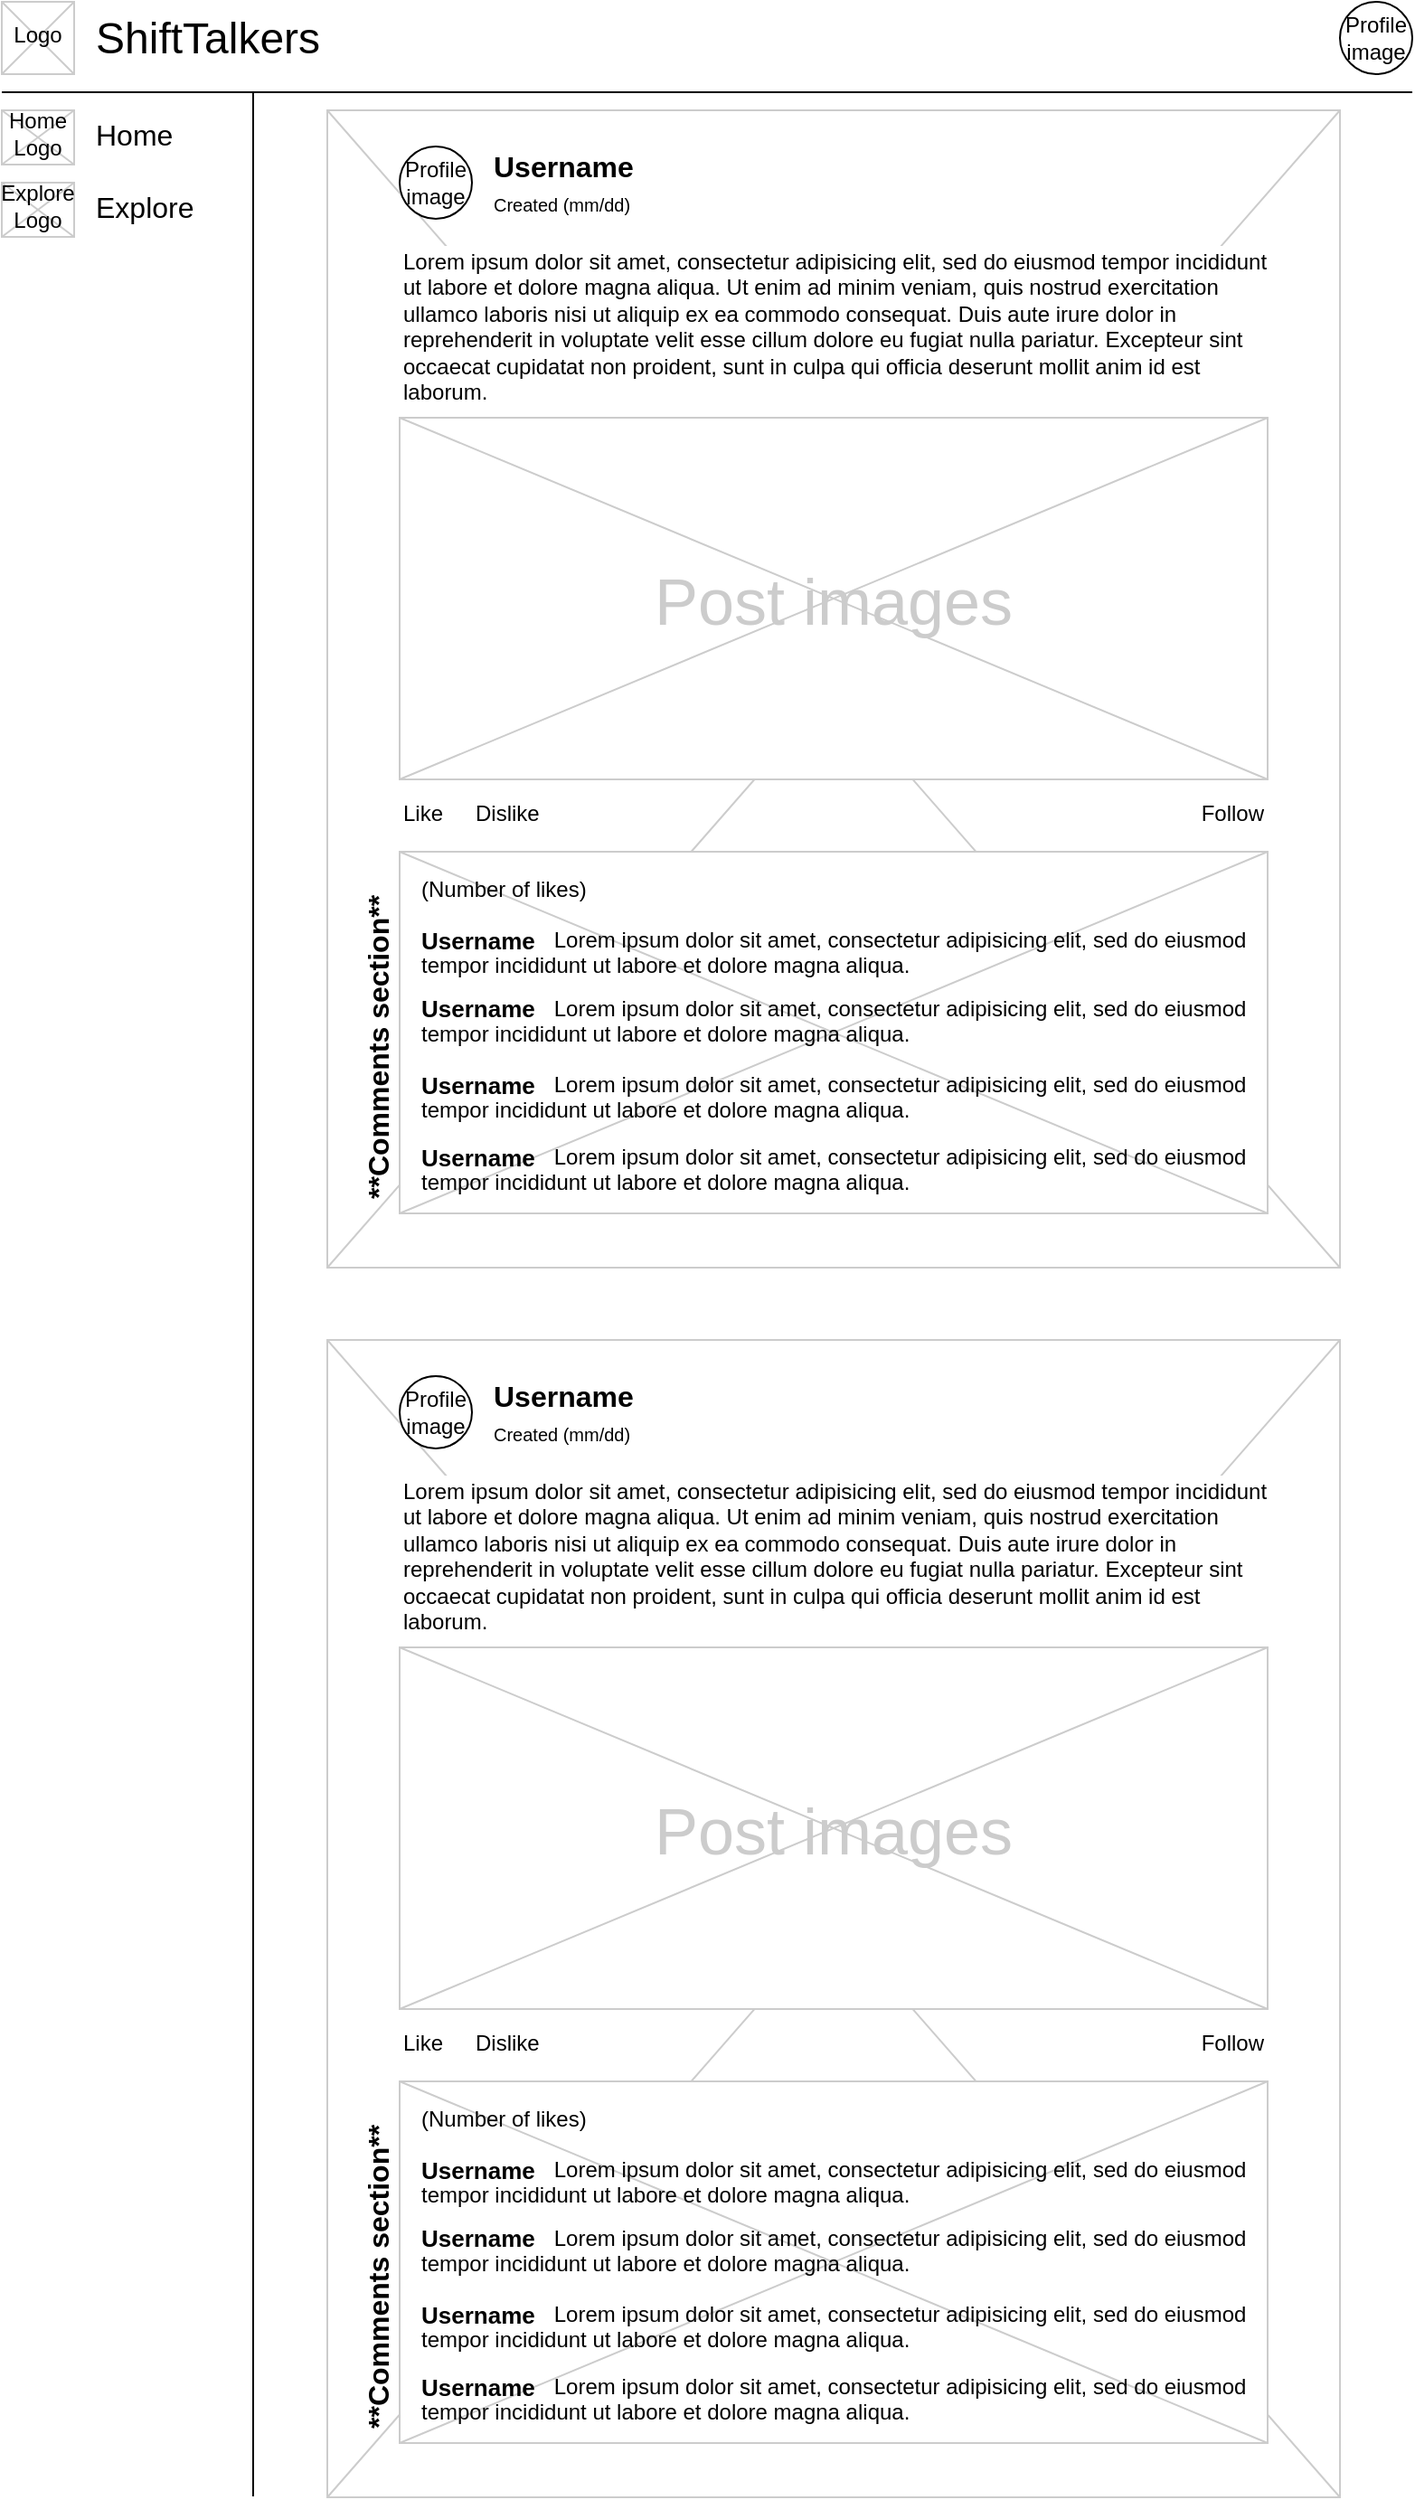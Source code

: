 <mxfile version="22.0.2" type="github" pages="2">
  <diagram name="Homepage" id="f1b7ffb7-ca1e-a977-7cf5-a751b3c06c05">
    <mxGraphModel dx="1434" dy="800" grid="1" gridSize="10" guides="1" tooltips="1" connect="1" arrows="1" fold="1" page="1" pageScale="1" pageWidth="826" pageHeight="1169" background="none" math="0" shadow="0">
      <root>
        <mxCell id="0" />
        <mxCell id="1" parent="0" />
        <mxCell id="13" value="" style="verticalLabelPosition=bottom;verticalAlign=top;strokeWidth=1;shape=mxgraph.mockup.graphics.iconGrid;strokeColor=#CCCCCC;gridSize=1,1;movable=1;resizable=1;rotatable=1;deletable=1;editable=1;locked=0;connectable=1;" parent="1" vertex="1">
          <mxGeometry x="200" y="80" width="560" height="640" as="geometry" />
        </mxCell>
        <mxCell id="2" value="ShiftTalkers" style="text;spacingTop=-5;fontSize=24;fontStyle=0;align=left;verticalAlign=middle;" parent="1" vertex="1">
          <mxGeometry x="70" y="20" width="170" height="40" as="geometry" />
        </mxCell>
        <mxCell id="3" value="" style="line;strokeWidth=1" parent="1" vertex="1">
          <mxGeometry x="20" y="60" width="780" height="20" as="geometry" />
        </mxCell>
        <mxCell id="4" value="" style="line;strokeWidth=1;rotation=90;" parent="1" vertex="1">
          <mxGeometry x="-505.5" y="722.5" width="1329" height="25" as="geometry" />
        </mxCell>
        <mxCell id="5" value="Home" style="text;spacingTop=-5;align=left;verticalAlign=middle;fontSize=16;" parent="1" vertex="1">
          <mxGeometry x="70" y="80" width="80" height="30" as="geometry" />
        </mxCell>
        <mxCell id="9" value="Lorem ipsum dolor sit amet, consectetur adipisicing elit, sed do eiusmod tempor incididunt ut labore et dolore magna aliqua. Ut enim ad minim veniam, quis nostrud exercitation ullamco laboris nisi ut aliquip ex ea commodo consequat. Duis aute irure dolor in reprehenderit in voluptate velit esse cillum dolore eu fugiat nulla pariatur. Excepteur sint occaecat cupidatat non proident, sunt in culpa qui officia deserunt mollit anim id est laborum.&lt;br style=&quot;font-size: 12px;&quot;&gt;" style="text;spacingTop=-5;whiteSpace=wrap;align=left;html=1;fillColor=default;gradientColor=none;labelBorderColor=none;fontSize=12;" parent="1" vertex="1">
          <mxGeometry x="240" y="155" width="480" height="95" as="geometry" />
        </mxCell>
        <mxCell id="20" value="" style="verticalLabelPosition=bottom;verticalAlign=top;strokeWidth=1;shape=mxgraph.mockup.graphics.iconGrid;strokeColor=#CCCCCC;gridSize=1,1;" parent="1" vertex="1">
          <mxGeometry x="20" y="20" width="40" height="40" as="geometry" />
        </mxCell>
        <mxCell id="21" value="Logo" style="text;spacingTop=-5;align=center;verticalAlign=middle;" parent="1" vertex="1">
          <mxGeometry x="20" y="20" width="40" height="40" as="geometry" />
        </mxCell>
        <mxCell id="38" value="Like" style="text;spacingTop=-5;" parent="1" vertex="1">
          <mxGeometry x="240.0" y="460.0" width="30" height="20" as="geometry" />
        </mxCell>
        <mxCell id="PjiMrtDM9XSwj5vkr_bd-61" value="" style="verticalLabelPosition=bottom;verticalAlign=top;strokeWidth=1;shape=mxgraph.mockup.graphics.iconGrid;strokeColor=#CCCCCC;gridSize=1,1;" vertex="1" parent="1">
          <mxGeometry x="20" y="80" width="40" height="30" as="geometry" />
        </mxCell>
        <mxCell id="PjiMrtDM9XSwj5vkr_bd-62" value="Home Logo" style="text;spacingTop=-5;align=center;whiteSpace=wrap;verticalAlign=middle;" vertex="1" parent="1">
          <mxGeometry x="20" y="80" width="40" height="30" as="geometry" />
        </mxCell>
        <mxCell id="PjiMrtDM9XSwj5vkr_bd-63" value="" style="verticalLabelPosition=bottom;verticalAlign=top;strokeWidth=1;shape=mxgraph.mockup.graphics.iconGrid;strokeColor=#CCCCCC;gridSize=1,1;" vertex="1" parent="1">
          <mxGeometry x="20" y="120" width="40" height="30" as="geometry" />
        </mxCell>
        <mxCell id="PjiMrtDM9XSwj5vkr_bd-64" value="Explore Logo" style="text;spacingTop=-5;align=center;whiteSpace=wrap;verticalAlign=middle;fontSize=12;" vertex="1" parent="1">
          <mxGeometry x="20" y="120" width="40" height="30" as="geometry" />
        </mxCell>
        <mxCell id="PjiMrtDM9XSwj5vkr_bd-65" value="Explore" style="text;spacingTop=-5;align=left;verticalAlign=middle;fontSize=16;" vertex="1" parent="1">
          <mxGeometry x="70" y="120" width="80" height="30" as="geometry" />
        </mxCell>
        <mxCell id="PjiMrtDM9XSwj5vkr_bd-70" value="Profile image" style="ellipse;whiteSpace=wrap;html=1;aspect=fixed;" vertex="1" parent="1">
          <mxGeometry x="240" y="100" width="40" height="40" as="geometry" />
        </mxCell>
        <mxCell id="PjiMrtDM9XSwj5vkr_bd-71" value="Username" style="text;spacingTop=-5;fontSize=16;verticalAlign=middle;fontStyle=1" vertex="1" parent="1">
          <mxGeometry x="290" y="100" width="100" height="25" as="geometry" />
        </mxCell>
        <mxCell id="PjiMrtDM9XSwj5vkr_bd-72" value="Dislike" style="text;spacingTop=-5;" vertex="1" parent="1">
          <mxGeometry x="280.0" y="460.0" width="30" height="20" as="geometry" />
        </mxCell>
        <mxCell id="PjiMrtDM9XSwj5vkr_bd-73" value="" style="verticalLabelPosition=bottom;verticalAlign=top;strokeWidth=1;shape=mxgraph.mockup.graphics.iconGrid;strokeColor=#CCCCCC;gridSize=1,1;" vertex="1" parent="1">
          <mxGeometry x="240" y="490" width="480" height="200" as="geometry" />
        </mxCell>
        <mxCell id="PjiMrtDM9XSwj5vkr_bd-74" value="**Comments section**" style="text;spacingTop=-5;align=left;verticalAlign=bottom;fontSize=16;rotation=270;fontStyle=1" vertex="1" parent="1">
          <mxGeometry x="128.5" y="573.5" width="194" height="27" as="geometry" />
        </mxCell>
        <mxCell id="PjiMrtDM9XSwj5vkr_bd-75" value="Created (mm/dd)" style="text;spacingTop=-5;fontSize=10;verticalAlign=top;fontStyle=0" vertex="1" parent="1">
          <mxGeometry x="290" y="125" width="100" height="20" as="geometry" />
        </mxCell>
        <mxCell id="PjiMrtDM9XSwj5vkr_bd-77" value="" style="verticalLabelPosition=bottom;verticalAlign=top;strokeWidth=1;shape=mxgraph.mockup.graphics.iconGrid;strokeColor=#CCCCCC;gridSize=1,1;" vertex="1" parent="1">
          <mxGeometry x="240" y="250" width="480" height="200" as="geometry" />
        </mxCell>
        <mxCell id="PjiMrtDM9XSwj5vkr_bd-78" value="Profile image" style="ellipse;whiteSpace=wrap;html=1;aspect=fixed;" vertex="1" parent="1">
          <mxGeometry x="760" y="20" width="40" height="40" as="geometry" />
        </mxCell>
        <mxCell id="PjiMrtDM9XSwj5vkr_bd-76" value="Post images" style="text;spacingTop=-5;align=center;verticalAlign=middle;fontSize=36;fontColor=#CCCCCC;rotation=0;" vertex="1" parent="1">
          <mxGeometry x="240" y="250" width="480" height="200" as="geometry" />
        </mxCell>
        <mxCell id="PjiMrtDM9XSwj5vkr_bd-79" value="Follow" style="text;spacingTop=-5;align=right;" vertex="1" parent="1">
          <mxGeometry x="690.0" y="460.0" width="30" height="20" as="geometry" />
        </mxCell>
        <mxCell id="PjiMrtDM9XSwj5vkr_bd-80" value="                      Lorem ipsum dolor sit amet, consectetur adipisicing elit, sed do eiusmod tempor incididunt ut labore et dolore magna aliqua." style="text;spacingTop=-5;fontSize=12;verticalAlign=top;fontStyle=0;whiteSpace=wrap;" vertex="1" parent="1">
          <mxGeometry x="250" y="530" width="460" height="30" as="geometry" />
        </mxCell>
        <mxCell id="PjiMrtDM9XSwj5vkr_bd-83" value="(Number of likes)" style="text;spacingTop=-5;align=left;verticalAlign=bottom;fontSize=12;rotation=0;fontStyle=0" vertex="1" parent="1">
          <mxGeometry x="250" y="500" width="194" height="20" as="geometry" />
        </mxCell>
        <mxCell id="PjiMrtDM9XSwj5vkr_bd-84" value="Username" style="text;spacingTop=-5;fontStyle=1;fontSize=13;" vertex="1" parent="1">
          <mxGeometry x="250" y="530" width="70" height="20" as="geometry" />
        </mxCell>
        <mxCell id="PjiMrtDM9XSwj5vkr_bd-85" value="                      Lorem ipsum dolor sit amet, consectetur adipisicing elit, sed do eiusmod tempor incididunt ut labore et dolore magna aliqua." style="text;spacingTop=-5;fontSize=12;verticalAlign=top;fontStyle=0;whiteSpace=wrap;" vertex="1" parent="1">
          <mxGeometry x="250" y="567.5" width="460" height="30" as="geometry" />
        </mxCell>
        <mxCell id="PjiMrtDM9XSwj5vkr_bd-86" value="Username" style="text;spacingTop=-5;fontStyle=1;fontSize=13;" vertex="1" parent="1">
          <mxGeometry x="250" y="567.5" width="70" height="20" as="geometry" />
        </mxCell>
        <mxCell id="PjiMrtDM9XSwj5vkr_bd-87" value="                      Lorem ipsum dolor sit amet, consectetur adipisicing elit, sed do eiusmod tempor incididunt ut labore et dolore magna aliqua." style="text;spacingTop=-5;fontSize=12;verticalAlign=top;fontStyle=0;whiteSpace=wrap;" vertex="1" parent="1">
          <mxGeometry x="250" y="610" width="460" height="30" as="geometry" />
        </mxCell>
        <mxCell id="PjiMrtDM9XSwj5vkr_bd-88" value="                      Lorem ipsum dolor sit amet, consectetur adipisicing elit, sed do eiusmod tempor incididunt ut labore et dolore magna aliqua." style="text;spacingTop=-5;fontSize=12;verticalAlign=top;fontStyle=0;whiteSpace=wrap;" vertex="1" parent="1">
          <mxGeometry x="250" y="650" width="460" height="30" as="geometry" />
        </mxCell>
        <mxCell id="PjiMrtDM9XSwj5vkr_bd-89" value="Username" style="text;spacingTop=-5;fontStyle=1;fontSize=13;" vertex="1" parent="1">
          <mxGeometry x="250" y="610" width="70" height="20" as="geometry" />
        </mxCell>
        <mxCell id="PjiMrtDM9XSwj5vkr_bd-90" value="Username" style="text;spacingTop=-5;fontStyle=1;fontSize=13;" vertex="1" parent="1">
          <mxGeometry x="250" y="650" width="70" height="20" as="geometry" />
        </mxCell>
        <mxCell id="PjiMrtDM9XSwj5vkr_bd-133" value="" style="verticalLabelPosition=bottom;verticalAlign=top;strokeWidth=1;shape=mxgraph.mockup.graphics.iconGrid;strokeColor=#CCCCCC;gridSize=1,1;movable=1;resizable=1;rotatable=1;deletable=1;editable=1;locked=0;connectable=1;" vertex="1" parent="1">
          <mxGeometry x="200" y="760" width="560" height="640" as="geometry" />
        </mxCell>
        <mxCell id="PjiMrtDM9XSwj5vkr_bd-134" value="Lorem ipsum dolor sit amet, consectetur adipisicing elit, sed do eiusmod tempor incididunt ut labore et dolore magna aliqua. Ut enim ad minim veniam, quis nostrud exercitation ullamco laboris nisi ut aliquip ex ea commodo consequat. Duis aute irure dolor in reprehenderit in voluptate velit esse cillum dolore eu fugiat nulla pariatur. Excepteur sint occaecat cupidatat non proident, sunt in culpa qui officia deserunt mollit anim id est laborum.&lt;br style=&quot;font-size: 12px;&quot;&gt;" style="text;spacingTop=-5;whiteSpace=wrap;align=left;html=1;fillColor=default;gradientColor=none;labelBorderColor=none;fontSize=12;" vertex="1" parent="1">
          <mxGeometry x="240" y="835" width="480" height="95" as="geometry" />
        </mxCell>
        <mxCell id="PjiMrtDM9XSwj5vkr_bd-135" value="Like" style="text;spacingTop=-5;" vertex="1" parent="1">
          <mxGeometry x="240.0" y="1140" width="30" height="20" as="geometry" />
        </mxCell>
        <mxCell id="PjiMrtDM9XSwj5vkr_bd-136" value="Profile image" style="ellipse;whiteSpace=wrap;html=1;aspect=fixed;" vertex="1" parent="1">
          <mxGeometry x="240" y="780" width="40" height="40" as="geometry" />
        </mxCell>
        <mxCell id="PjiMrtDM9XSwj5vkr_bd-137" value="Username" style="text;spacingTop=-5;fontSize=16;verticalAlign=middle;fontStyle=1" vertex="1" parent="1">
          <mxGeometry x="290" y="780" width="100" height="25" as="geometry" />
        </mxCell>
        <mxCell id="PjiMrtDM9XSwj5vkr_bd-138" value="Dislike" style="text;spacingTop=-5;" vertex="1" parent="1">
          <mxGeometry x="280.0" y="1140" width="30" height="20" as="geometry" />
        </mxCell>
        <mxCell id="PjiMrtDM9XSwj5vkr_bd-139" value="" style="verticalLabelPosition=bottom;verticalAlign=top;strokeWidth=1;shape=mxgraph.mockup.graphics.iconGrid;strokeColor=#CCCCCC;gridSize=1,1;" vertex="1" parent="1">
          <mxGeometry x="240" y="1170" width="480" height="200" as="geometry" />
        </mxCell>
        <mxCell id="PjiMrtDM9XSwj5vkr_bd-140" value="**Comments section**" style="text;spacingTop=-5;align=left;verticalAlign=bottom;fontSize=16;rotation=270;fontStyle=1" vertex="1" parent="1">
          <mxGeometry x="128.5" y="1253.5" width="194" height="27" as="geometry" />
        </mxCell>
        <mxCell id="PjiMrtDM9XSwj5vkr_bd-141" value="Created (mm/dd)" style="text;spacingTop=-5;fontSize=10;verticalAlign=top;fontStyle=0" vertex="1" parent="1">
          <mxGeometry x="290" y="805" width="100" height="20" as="geometry" />
        </mxCell>
        <mxCell id="PjiMrtDM9XSwj5vkr_bd-142" value="" style="verticalLabelPosition=bottom;verticalAlign=top;strokeWidth=1;shape=mxgraph.mockup.graphics.iconGrid;strokeColor=#CCCCCC;gridSize=1,1;" vertex="1" parent="1">
          <mxGeometry x="240" y="930" width="480" height="200" as="geometry" />
        </mxCell>
        <mxCell id="PjiMrtDM9XSwj5vkr_bd-143" value="Post images" style="text;spacingTop=-5;align=center;verticalAlign=middle;fontSize=36;fontColor=#CCCCCC;rotation=0;" vertex="1" parent="1">
          <mxGeometry x="240" y="930" width="480" height="200" as="geometry" />
        </mxCell>
        <mxCell id="PjiMrtDM9XSwj5vkr_bd-144" value="Follow" style="text;spacingTop=-5;align=right;" vertex="1" parent="1">
          <mxGeometry x="690.0" y="1140" width="30" height="20" as="geometry" />
        </mxCell>
        <mxCell id="PjiMrtDM9XSwj5vkr_bd-145" value="                      Lorem ipsum dolor sit amet, consectetur adipisicing elit, sed do eiusmod tempor incididunt ut labore et dolore magna aliqua." style="text;spacingTop=-5;fontSize=12;verticalAlign=top;fontStyle=0;whiteSpace=wrap;" vertex="1" parent="1">
          <mxGeometry x="250" y="1210" width="460" height="30" as="geometry" />
        </mxCell>
        <mxCell id="PjiMrtDM9XSwj5vkr_bd-146" value="(Number of likes)" style="text;spacingTop=-5;align=left;verticalAlign=bottom;fontSize=12;rotation=0;fontStyle=0" vertex="1" parent="1">
          <mxGeometry x="250" y="1180" width="194" height="20" as="geometry" />
        </mxCell>
        <mxCell id="PjiMrtDM9XSwj5vkr_bd-147" value="Username" style="text;spacingTop=-5;fontStyle=1;fontSize=13;" vertex="1" parent="1">
          <mxGeometry x="250" y="1210" width="70" height="20" as="geometry" />
        </mxCell>
        <mxCell id="PjiMrtDM9XSwj5vkr_bd-148" value="                      Lorem ipsum dolor sit amet, consectetur adipisicing elit, sed do eiusmod tempor incididunt ut labore et dolore magna aliqua." style="text;spacingTop=-5;fontSize=12;verticalAlign=top;fontStyle=0;whiteSpace=wrap;" vertex="1" parent="1">
          <mxGeometry x="250" y="1247.5" width="460" height="30" as="geometry" />
        </mxCell>
        <mxCell id="PjiMrtDM9XSwj5vkr_bd-149" value="Username" style="text;spacingTop=-5;fontStyle=1;fontSize=13;" vertex="1" parent="1">
          <mxGeometry x="250" y="1247.5" width="70" height="20" as="geometry" />
        </mxCell>
        <mxCell id="PjiMrtDM9XSwj5vkr_bd-150" value="                      Lorem ipsum dolor sit amet, consectetur adipisicing elit, sed do eiusmod tempor incididunt ut labore et dolore magna aliqua." style="text;spacingTop=-5;fontSize=12;verticalAlign=top;fontStyle=0;whiteSpace=wrap;" vertex="1" parent="1">
          <mxGeometry x="250" y="1290" width="460" height="30" as="geometry" />
        </mxCell>
        <mxCell id="PjiMrtDM9XSwj5vkr_bd-151" value="                      Lorem ipsum dolor sit amet, consectetur adipisicing elit, sed do eiusmod tempor incididunt ut labore et dolore magna aliqua." style="text;spacingTop=-5;fontSize=12;verticalAlign=top;fontStyle=0;whiteSpace=wrap;" vertex="1" parent="1">
          <mxGeometry x="250" y="1330" width="460" height="30" as="geometry" />
        </mxCell>
        <mxCell id="PjiMrtDM9XSwj5vkr_bd-152" value="Username" style="text;spacingTop=-5;fontStyle=1;fontSize=13;" vertex="1" parent="1">
          <mxGeometry x="250" y="1290" width="70" height="20" as="geometry" />
        </mxCell>
        <mxCell id="PjiMrtDM9XSwj5vkr_bd-153" value="Username" style="text;spacingTop=-5;fontStyle=1;fontSize=13;" vertex="1" parent="1">
          <mxGeometry x="250" y="1330" width="70" height="20" as="geometry" />
        </mxCell>
      </root>
    </mxGraphModel>
  </diagram>
  <diagram name="Copy of Homepage" id="beGQo7yEDCVSSN53gGrN">
    <mxGraphModel dx="1434" dy="800" grid="1" gridSize="10" guides="1" tooltips="1" connect="1" arrows="1" fold="1" page="1" pageScale="1" pageWidth="826" pageHeight="1169" background="none" math="0" shadow="0">
      <root>
        <mxCell id="J5niuQEOKbg_7ZnScC5T-0" />
        <mxCell id="J5niuQEOKbg_7ZnScC5T-1" parent="J5niuQEOKbg_7ZnScC5T-0" />
        <mxCell id="J5niuQEOKbg_7ZnScC5T-2" value="" style="verticalLabelPosition=bottom;verticalAlign=top;strokeWidth=1;shape=mxgraph.mockup.graphics.iconGrid;strokeColor=#CCCCCC;gridSize=1,1;movable=1;resizable=1;rotatable=1;deletable=1;editable=1;locked=0;connectable=1;" vertex="1" parent="J5niuQEOKbg_7ZnScC5T-1">
          <mxGeometry x="200" y="80" width="560" height="640" as="geometry" />
        </mxCell>
        <mxCell id="J5niuQEOKbg_7ZnScC5T-3" value="ShiftTalkers" style="text;spacingTop=-5;fontSize=24;fontStyle=0;align=left;verticalAlign=middle;" vertex="1" parent="J5niuQEOKbg_7ZnScC5T-1">
          <mxGeometry x="70" y="20" width="170" height="40" as="geometry" />
        </mxCell>
        <mxCell id="J5niuQEOKbg_7ZnScC5T-4" value="" style="line;strokeWidth=1" vertex="1" parent="J5niuQEOKbg_7ZnScC5T-1">
          <mxGeometry x="20" y="60" width="780" height="20" as="geometry" />
        </mxCell>
        <mxCell id="J5niuQEOKbg_7ZnScC5T-5" value="" style="line;strokeWidth=1;rotation=90;" vertex="1" parent="J5niuQEOKbg_7ZnScC5T-1">
          <mxGeometry x="-505.5" y="722.5" width="1329" height="25" as="geometry" />
        </mxCell>
        <mxCell id="J5niuQEOKbg_7ZnScC5T-6" value="Home" style="text;spacingTop=-5;align=left;verticalAlign=middle;fontSize=16;" vertex="1" parent="J5niuQEOKbg_7ZnScC5T-1">
          <mxGeometry x="70" y="80" width="80" height="30" as="geometry" />
        </mxCell>
        <mxCell id="J5niuQEOKbg_7ZnScC5T-7" value="Lorem ipsum dolor sit amet, consectetur adipisicing elit, sed do eiusmod tempor incididunt ut labore et dolore magna aliqua. Ut enim ad minim veniam, quis nostrud exercitation ullamco laboris nisi ut aliquip ex ea commodo consequat. Duis aute irure dolor in reprehenderit in voluptate velit esse cillum dolore eu fugiat nulla pariatur. Excepteur sint occaecat cupidatat non proident, sunt in culpa qui officia deserunt mollit anim id est laborum.&lt;br style=&quot;font-size: 12px;&quot;&gt;" style="text;spacingTop=-5;whiteSpace=wrap;align=left;html=1;fillColor=default;gradientColor=none;labelBorderColor=none;fontSize=12;" vertex="1" parent="J5niuQEOKbg_7ZnScC5T-1">
          <mxGeometry x="240" y="155" width="480" height="95" as="geometry" />
        </mxCell>
        <mxCell id="J5niuQEOKbg_7ZnScC5T-8" value="" style="verticalLabelPosition=bottom;verticalAlign=top;strokeWidth=1;shape=mxgraph.mockup.graphics.iconGrid;strokeColor=#CCCCCC;gridSize=1,1;" vertex="1" parent="J5niuQEOKbg_7ZnScC5T-1">
          <mxGeometry x="20" y="20" width="40" height="40" as="geometry" />
        </mxCell>
        <mxCell id="J5niuQEOKbg_7ZnScC5T-9" value="Logo" style="text;spacingTop=-5;align=center;verticalAlign=middle;" vertex="1" parent="J5niuQEOKbg_7ZnScC5T-1">
          <mxGeometry x="20" y="20" width="40" height="40" as="geometry" />
        </mxCell>
        <mxCell id="J5niuQEOKbg_7ZnScC5T-10" value="Like" style="text;spacingTop=-5;" vertex="1" parent="J5niuQEOKbg_7ZnScC5T-1">
          <mxGeometry x="240.0" y="460.0" width="30" height="20" as="geometry" />
        </mxCell>
        <mxCell id="J5niuQEOKbg_7ZnScC5T-11" value="" style="verticalLabelPosition=bottom;verticalAlign=top;strokeWidth=1;shape=mxgraph.mockup.graphics.iconGrid;strokeColor=#CCCCCC;gridSize=1,1;" vertex="1" parent="J5niuQEOKbg_7ZnScC5T-1">
          <mxGeometry x="20" y="80" width="40" height="30" as="geometry" />
        </mxCell>
        <mxCell id="J5niuQEOKbg_7ZnScC5T-12" value="Home Logo" style="text;spacingTop=-5;align=center;whiteSpace=wrap;verticalAlign=middle;" vertex="1" parent="J5niuQEOKbg_7ZnScC5T-1">
          <mxGeometry x="20" y="80" width="40" height="30" as="geometry" />
        </mxCell>
        <mxCell id="J5niuQEOKbg_7ZnScC5T-13" value="" style="verticalLabelPosition=bottom;verticalAlign=top;strokeWidth=1;shape=mxgraph.mockup.graphics.iconGrid;strokeColor=#CCCCCC;gridSize=1,1;" vertex="1" parent="J5niuQEOKbg_7ZnScC5T-1">
          <mxGeometry x="20" y="120" width="40" height="30" as="geometry" />
        </mxCell>
        <mxCell id="J5niuQEOKbg_7ZnScC5T-14" value="Explore Logo" style="text;spacingTop=-5;align=center;whiteSpace=wrap;verticalAlign=middle;fontSize=12;" vertex="1" parent="J5niuQEOKbg_7ZnScC5T-1">
          <mxGeometry x="20" y="120" width="40" height="30" as="geometry" />
        </mxCell>
        <mxCell id="J5niuQEOKbg_7ZnScC5T-15" value="Explore" style="text;spacingTop=-5;align=left;verticalAlign=middle;fontSize=16;" vertex="1" parent="J5niuQEOKbg_7ZnScC5T-1">
          <mxGeometry x="70" y="120" width="80" height="30" as="geometry" />
        </mxCell>
        <mxCell id="J5niuQEOKbg_7ZnScC5T-16" value="Profile image" style="ellipse;whiteSpace=wrap;html=1;aspect=fixed;" vertex="1" parent="J5niuQEOKbg_7ZnScC5T-1">
          <mxGeometry x="240" y="100" width="40" height="40" as="geometry" />
        </mxCell>
        <mxCell id="J5niuQEOKbg_7ZnScC5T-17" value="Username" style="text;spacingTop=-5;fontSize=16;verticalAlign=middle;fontStyle=1" vertex="1" parent="J5niuQEOKbg_7ZnScC5T-1">
          <mxGeometry x="290" y="100" width="100" height="25" as="geometry" />
        </mxCell>
        <mxCell id="J5niuQEOKbg_7ZnScC5T-18" value="Dislike" style="text;spacingTop=-5;" vertex="1" parent="J5niuQEOKbg_7ZnScC5T-1">
          <mxGeometry x="280.0" y="460.0" width="30" height="20" as="geometry" />
        </mxCell>
        <mxCell id="J5niuQEOKbg_7ZnScC5T-19" value="" style="verticalLabelPosition=bottom;verticalAlign=top;strokeWidth=1;shape=mxgraph.mockup.graphics.iconGrid;strokeColor=#CCCCCC;gridSize=1,1;" vertex="1" parent="J5niuQEOKbg_7ZnScC5T-1">
          <mxGeometry x="240" y="490" width="480" height="200" as="geometry" />
        </mxCell>
        <mxCell id="J5niuQEOKbg_7ZnScC5T-20" value="**Comments section**" style="text;spacingTop=-5;align=left;verticalAlign=bottom;fontSize=16;rotation=270;fontStyle=1" vertex="1" parent="J5niuQEOKbg_7ZnScC5T-1">
          <mxGeometry x="128.5" y="573.5" width="194" height="27" as="geometry" />
        </mxCell>
        <mxCell id="J5niuQEOKbg_7ZnScC5T-21" value="Created (mm/dd)" style="text;spacingTop=-5;fontSize=10;verticalAlign=top;fontStyle=0" vertex="1" parent="J5niuQEOKbg_7ZnScC5T-1">
          <mxGeometry x="290" y="125" width="100" height="20" as="geometry" />
        </mxCell>
        <mxCell id="J5niuQEOKbg_7ZnScC5T-22" value="" style="verticalLabelPosition=bottom;verticalAlign=top;strokeWidth=1;shape=mxgraph.mockup.graphics.iconGrid;strokeColor=#CCCCCC;gridSize=1,1;" vertex="1" parent="J5niuQEOKbg_7ZnScC5T-1">
          <mxGeometry x="240" y="250" width="480" height="200" as="geometry" />
        </mxCell>
        <mxCell id="J5niuQEOKbg_7ZnScC5T-23" value="Profile image" style="ellipse;whiteSpace=wrap;html=1;aspect=fixed;" vertex="1" parent="J5niuQEOKbg_7ZnScC5T-1">
          <mxGeometry x="760" y="20" width="40" height="40" as="geometry" />
        </mxCell>
        <mxCell id="J5niuQEOKbg_7ZnScC5T-24" value="Post images" style="text;spacingTop=-5;align=center;verticalAlign=middle;fontSize=36;fontColor=#CCCCCC;rotation=0;" vertex="1" parent="J5niuQEOKbg_7ZnScC5T-1">
          <mxGeometry x="240" y="250" width="480" height="200" as="geometry" />
        </mxCell>
        <mxCell id="J5niuQEOKbg_7ZnScC5T-25" value="Follow" style="text;spacingTop=-5;align=right;" vertex="1" parent="J5niuQEOKbg_7ZnScC5T-1">
          <mxGeometry x="690.0" y="460.0" width="30" height="20" as="geometry" />
        </mxCell>
        <mxCell id="J5niuQEOKbg_7ZnScC5T-26" value="                      Lorem ipsum dolor sit amet, consectetur adipisicing elit, sed do eiusmod tempor incididunt ut labore et dolore magna aliqua." style="text;spacingTop=-5;fontSize=12;verticalAlign=top;fontStyle=0;whiteSpace=wrap;" vertex="1" parent="J5niuQEOKbg_7ZnScC5T-1">
          <mxGeometry x="250" y="530" width="460" height="30" as="geometry" />
        </mxCell>
        <mxCell id="J5niuQEOKbg_7ZnScC5T-27" value="(Number of likes)" style="text;spacingTop=-5;align=left;verticalAlign=bottom;fontSize=12;rotation=0;fontStyle=0" vertex="1" parent="J5niuQEOKbg_7ZnScC5T-1">
          <mxGeometry x="250" y="500" width="194" height="20" as="geometry" />
        </mxCell>
        <mxCell id="J5niuQEOKbg_7ZnScC5T-28" value="Username" style="text;spacingTop=-5;fontStyle=1;fontSize=13;" vertex="1" parent="J5niuQEOKbg_7ZnScC5T-1">
          <mxGeometry x="250" y="530" width="70" height="20" as="geometry" />
        </mxCell>
        <mxCell id="J5niuQEOKbg_7ZnScC5T-29" value="                      Lorem ipsum dolor sit amet, consectetur adipisicing elit, sed do eiusmod tempor incididunt ut labore et dolore magna aliqua." style="text;spacingTop=-5;fontSize=12;verticalAlign=top;fontStyle=0;whiteSpace=wrap;" vertex="1" parent="J5niuQEOKbg_7ZnScC5T-1">
          <mxGeometry x="250" y="567.5" width="460" height="30" as="geometry" />
        </mxCell>
        <mxCell id="J5niuQEOKbg_7ZnScC5T-30" value="Username" style="text;spacingTop=-5;fontStyle=1;fontSize=13;" vertex="1" parent="J5niuQEOKbg_7ZnScC5T-1">
          <mxGeometry x="250" y="567.5" width="70" height="20" as="geometry" />
        </mxCell>
        <mxCell id="J5niuQEOKbg_7ZnScC5T-31" value="                      Lorem ipsum dolor sit amet, consectetur adipisicing elit, sed do eiusmod tempor incididunt ut labore et dolore magna aliqua." style="text;spacingTop=-5;fontSize=12;verticalAlign=top;fontStyle=0;whiteSpace=wrap;" vertex="1" parent="J5niuQEOKbg_7ZnScC5T-1">
          <mxGeometry x="250" y="610" width="460" height="30" as="geometry" />
        </mxCell>
        <mxCell id="J5niuQEOKbg_7ZnScC5T-32" value="                      Lorem ipsum dolor sit amet, consectetur adipisicing elit, sed do eiusmod tempor incididunt ut labore et dolore magna aliqua." style="text;spacingTop=-5;fontSize=12;verticalAlign=top;fontStyle=0;whiteSpace=wrap;" vertex="1" parent="J5niuQEOKbg_7ZnScC5T-1">
          <mxGeometry x="250" y="650" width="460" height="30" as="geometry" />
        </mxCell>
        <mxCell id="J5niuQEOKbg_7ZnScC5T-33" value="Username" style="text;spacingTop=-5;fontStyle=1;fontSize=13;" vertex="1" parent="J5niuQEOKbg_7ZnScC5T-1">
          <mxGeometry x="250" y="610" width="70" height="20" as="geometry" />
        </mxCell>
        <mxCell id="J5niuQEOKbg_7ZnScC5T-34" value="Username" style="text;spacingTop=-5;fontStyle=1;fontSize=13;" vertex="1" parent="J5niuQEOKbg_7ZnScC5T-1">
          <mxGeometry x="250" y="650" width="70" height="20" as="geometry" />
        </mxCell>
      </root>
    </mxGraphModel>
  </diagram>
</mxfile>
